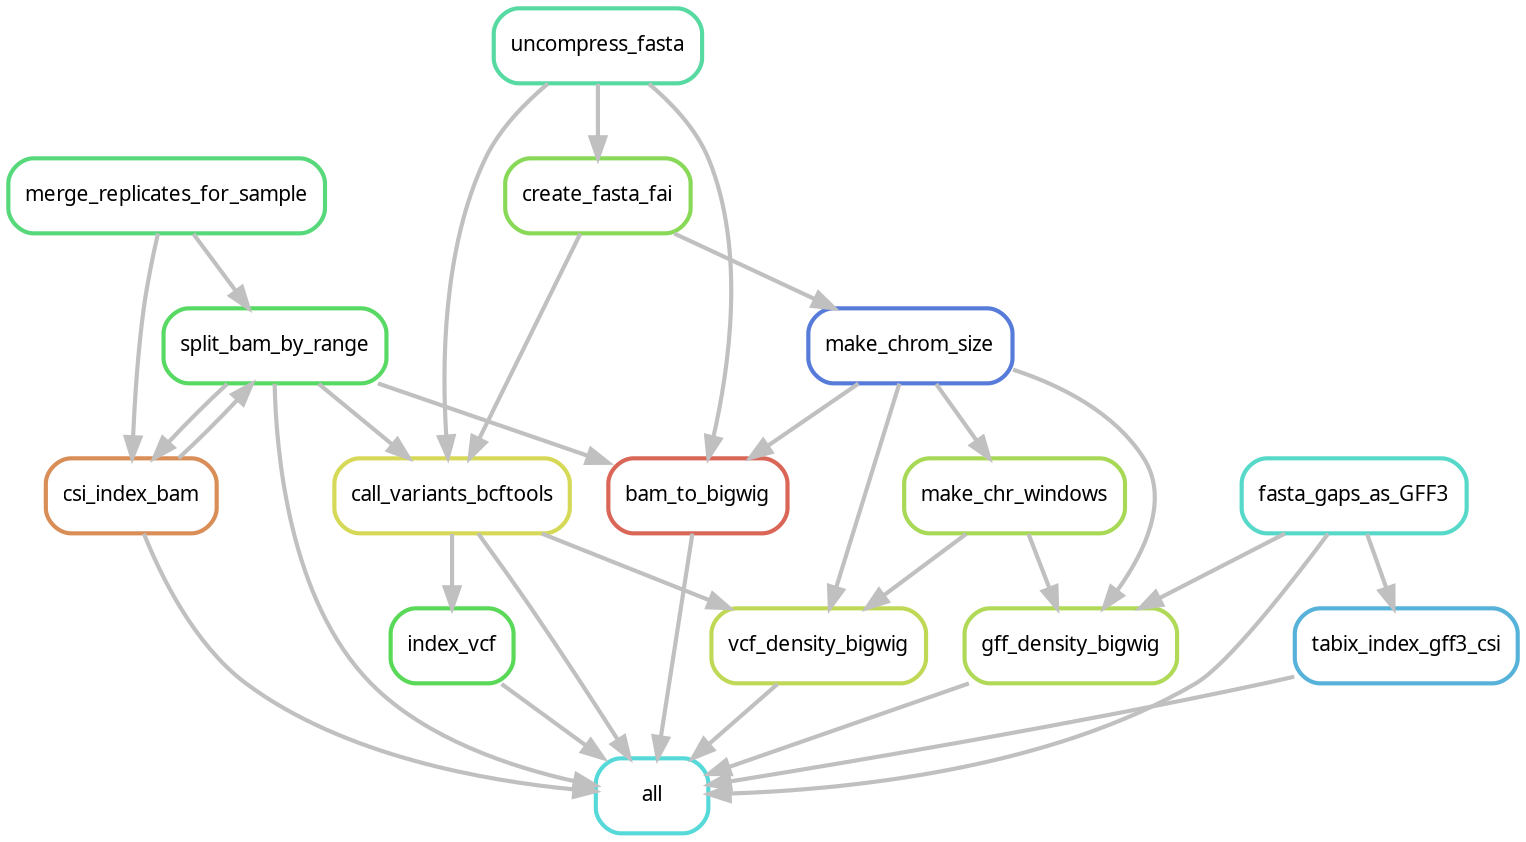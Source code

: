 digraph snakemake_dag {
    graph[bgcolor=white, margin=0];
    node[shape=box, style=rounded, fontname=sans,                 fontsize=10, penwidth=2];
    edge[penwidth=2, color=grey];
	0[label = "vcf_density_bigwig", color = "0.20 0.6 0.85", style="rounded"];
	1[label = "gff_density_bigwig", color = "0.22 0.6 0.85", style="rounded"];
	2[label = "make_chr_windows", color = "0.23 0.6 0.85", style="rounded"];
	3[label = "bam_to_bigwig", color = "0.02 0.6 0.85", style="rounded"];
	4[label = "index_vcf", color = "0.33 0.6 0.85", style="rounded"];
	5[label = "tabix_index_gff3_csi", color = "0.55 0.6 0.85", style="rounded"];
	6[label = "csi_index_bam", color = "0.07 0.6 0.85", style="rounded"];
	7[label = "create_fasta_fai", color = "0.27 0.6 0.85", style="rounded"];
	8[label = "merge_replicates_for_sample", color = "0.38 0.6 0.85", style="rounded"];
	9[label = "all", color = "0.50 0.6 0.85", style="rounded"];
	10[label = "fasta_gaps_as_GFF3", color = "0.48 0.6 0.85", style="rounded"];
	11[label = "split_bam_by_range", color = "0.35 0.6 0.85", style="rounded"];
	12[label = "make_chrom_size", color = "0.62 0.6 0.85", style="rounded"];
	13[label = "uncompress_fasta", color = "0.43 0.6 0.85", style="rounded"];
	14[label = "call_variants_bcftools", color = "0.17 0.6 0.85", style="rounded"];
	12 -> 0
	2 -> 0
	14 -> 0
	10 -> 1
	2 -> 1
	12 -> 1
	12 -> 2
	13 -> 3
	12 -> 3
	11 -> 3
	14 -> 4
	10 -> 5
	8 -> 6
	11 -> 6
	13 -> 7
	0 -> 9
	1 -> 9
	3 -> 9
	5 -> 9
	6 -> 9
	10 -> 9
	11 -> 9
	4 -> 9
	14 -> 9
	6 -> 11
	8 -> 11
	7 -> 12
	13 -> 14
	11 -> 14
	7 -> 14
}            

